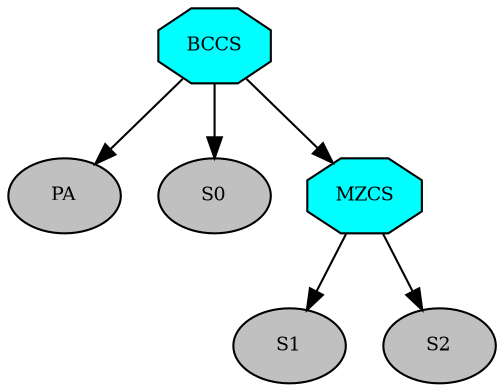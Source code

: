 digraph pastafarianism {
ordering=out;
graph [fontname="times-roman"];
node [fontname="times-roman"];
edge [fontname="times-roman"];
BCCS [fillcolor=cyan, fontcolor=black, fontsize=9, label=BCCS, shape=octagon, style=filled];
PA [fillcolor=gray, fontcolor=black, fontsize=9, label=PA, shape=ellipse, style=filled];
BCCS -> PA;
S0 [fillcolor=gray, fontcolor=black, fontsize=9, label=S0, shape=ellipse, style=filled];
BCCS -> S0;
MZCS [fillcolor=cyan, fontcolor=black, fontsize=9, label=MZCS, shape=octagon, style=filled];
BCCS -> MZCS;
S1 [fillcolor=gray, fontcolor=black, fontsize=9, label=S1, shape=ellipse, style=filled];
MZCS -> S1;
S2 [fillcolor=gray, fontcolor=black, fontsize=9, label=S2, shape=ellipse, style=filled];
MZCS -> S2;
}
